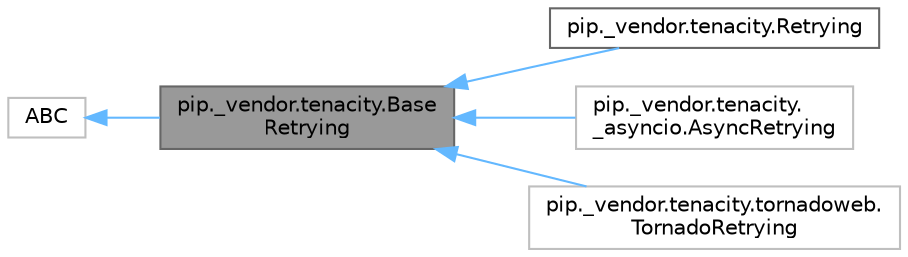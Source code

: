 digraph "pip._vendor.tenacity.BaseRetrying"
{
 // LATEX_PDF_SIZE
  bgcolor="transparent";
  edge [fontname=Helvetica,fontsize=10,labelfontname=Helvetica,labelfontsize=10];
  node [fontname=Helvetica,fontsize=10,shape=box,height=0.2,width=0.4];
  rankdir="LR";
  Node1 [id="Node000001",label="pip._vendor.tenacity.Base\lRetrying",height=0.2,width=0.4,color="gray40", fillcolor="grey60", style="filled", fontcolor="black",tooltip=" "];
  Node2 -> Node1 [id="edge1_Node000001_Node000002",dir="back",color="steelblue1",style="solid",tooltip=" "];
  Node2 [id="Node000002",label="ABC",height=0.2,width=0.4,color="grey75", fillcolor="white", style="filled",URL="$dd/d9b/classABC.html",tooltip=" "];
  Node1 -> Node3 [id="edge2_Node000001_Node000003",dir="back",color="steelblue1",style="solid",tooltip=" "];
  Node3 [id="Node000003",label="pip._vendor.tenacity.Retrying",height=0.2,width=0.4,color="gray40", fillcolor="white", style="filled",URL="$de/d6a/classpip_1_1__vendor_1_1tenacity_1_1Retrying.html",tooltip=" "];
  Node1 -> Node4 [id="edge3_Node000001_Node000004",dir="back",color="steelblue1",style="solid",tooltip=" "];
  Node4 [id="Node000004",label="pip._vendor.tenacity.\l_asyncio.AsyncRetrying",height=0.2,width=0.4,color="grey75", fillcolor="white", style="filled",URL="$d9/dbe/classpip_1_1__vendor_1_1tenacity_1_1__asyncio_1_1AsyncRetrying.html",tooltip=" "];
  Node1 -> Node5 [id="edge4_Node000001_Node000005",dir="back",color="steelblue1",style="solid",tooltip=" "];
  Node5 [id="Node000005",label="pip._vendor.tenacity.tornadoweb.\lTornadoRetrying",height=0.2,width=0.4,color="grey75", fillcolor="white", style="filled",URL="$d8/dea/classpip_1_1__vendor_1_1tenacity_1_1tornadoweb_1_1TornadoRetrying.html",tooltip=" "];
}
